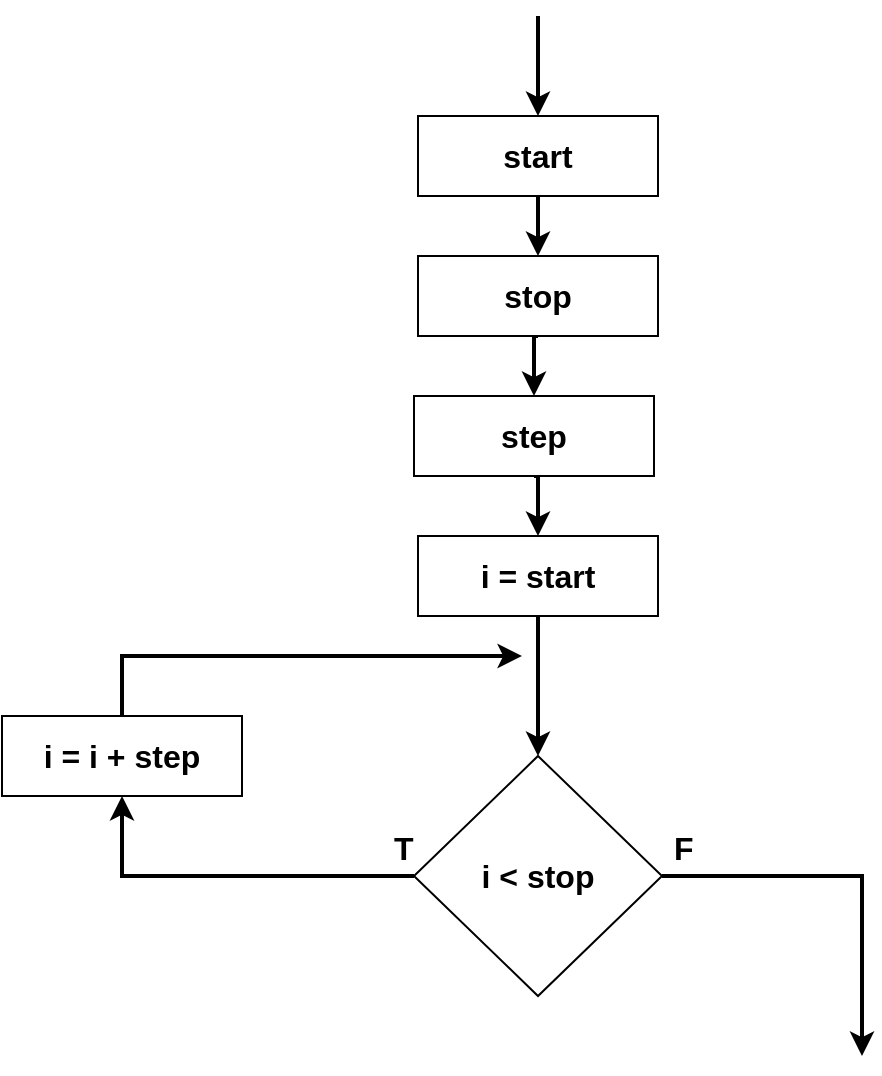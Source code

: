 <mxfile version="20.3.0" type="device"><diagram id="Fz4zxBgHS01SpKQ_1vFI" name="Page-1"><mxGraphModel dx="1102" dy="685" grid="1" gridSize="10" guides="1" tooltips="1" connect="1" arrows="1" fold="1" page="1" pageScale="1" pageWidth="827" pageHeight="1169" math="0" shadow="0"><root><mxCell id="0"/><mxCell id="1" parent="0"/><mxCell id="1V9lKDUt9qeU7RdQIzMN-11" style="edgeStyle=orthogonalEdgeStyle;rounded=0;orthogonalLoop=1;jettySize=auto;html=1;exitX=0;exitY=0.5;exitDx=0;exitDy=0;entryX=0.5;entryY=1;entryDx=0;entryDy=0;strokeWidth=2;fontSize=16;" edge="1" parent="1" source="1V9lKDUt9qeU7RdQIzMN-1" target="1V9lKDUt9qeU7RdQIzMN-7"><mxGeometry relative="1" as="geometry"/></mxCell><mxCell id="1V9lKDUt9qeU7RdQIzMN-1" value="&lt;font style=&quot;font-size: 16px;&quot;&gt;&lt;b&gt;i &amp;lt; stop&lt;/b&gt;&lt;/font&gt;" style="rhombus;whiteSpace=wrap;html=1;" vertex="1" parent="1"><mxGeometry x="316" y="400" width="124" height="120" as="geometry"/></mxCell><mxCell id="1V9lKDUt9qeU7RdQIzMN-2" value="" style="endArrow=classic;html=1;rounded=0;fontSize=16;exitX=1;exitY=0.5;exitDx=0;exitDy=0;strokeWidth=2;" edge="1" parent="1" source="1V9lKDUt9qeU7RdQIzMN-1"><mxGeometry width="50" height="50" relative="1" as="geometry"><mxPoint x="370" y="650" as="sourcePoint"/><mxPoint x="540" y="550" as="targetPoint"/><Array as="points"><mxPoint x="540" y="460"/></Array></mxGeometry></mxCell><mxCell id="1V9lKDUt9qeU7RdQIzMN-5" value="T" style="text;strokeColor=none;fillColor=none;align=left;verticalAlign=middle;spacingLeft=4;spacingRight=4;overflow=hidden;points=[[0,0.5],[1,0.5]];portConstraint=eastwest;rotatable=0;fontSize=16;fontStyle=1" vertex="1" parent="1"><mxGeometry x="300" y="430" width="30" height="30" as="geometry"/></mxCell><mxCell id="1V9lKDUt9qeU7RdQIzMN-6" value="F" style="text;strokeColor=none;fillColor=none;align=left;verticalAlign=middle;spacingLeft=4;spacingRight=4;overflow=hidden;points=[[0,0.5],[1,0.5]];portConstraint=eastwest;rotatable=0;fontSize=16;fontStyle=1" vertex="1" parent="1"><mxGeometry x="440" y="430" width="30" height="30" as="geometry"/></mxCell><mxCell id="1V9lKDUt9qeU7RdQIzMN-7" value="&lt;font style=&quot;font-size: 16px;&quot;&gt;&lt;b&gt;i = i + step&lt;/b&gt;&lt;/font&gt;" style="rounded=0;whiteSpace=wrap;html=1;" vertex="1" parent="1"><mxGeometry x="110" y="380" width="120" height="40" as="geometry"/></mxCell><mxCell id="1V9lKDUt9qeU7RdQIzMN-10" style="edgeStyle=orthogonalEdgeStyle;rounded=0;orthogonalLoop=1;jettySize=auto;html=1;exitX=0.5;exitY=1;exitDx=0;exitDy=0;entryX=0.5;entryY=0;entryDx=0;entryDy=0;strokeWidth=2;fontSize=16;" edge="1" parent="1" source="1V9lKDUt9qeU7RdQIzMN-8" target="1V9lKDUt9qeU7RdQIzMN-1"><mxGeometry relative="1" as="geometry"/></mxCell><mxCell id="1V9lKDUt9qeU7RdQIzMN-8" value="&lt;font style=&quot;font-size: 16px;&quot;&gt;&lt;b&gt;i = start&lt;/b&gt;&lt;/font&gt;" style="rounded=0;whiteSpace=wrap;html=1;" vertex="1" parent="1"><mxGeometry x="318" y="290" width="120" height="40" as="geometry"/></mxCell><mxCell id="1V9lKDUt9qeU7RdQIzMN-13" value="" style="endArrow=classic;html=1;rounded=0;strokeWidth=2;fontSize=16;exitX=0.5;exitY=0;exitDx=0;exitDy=0;" edge="1" parent="1" source="1V9lKDUt9qeU7RdQIzMN-7"><mxGeometry width="50" height="50" relative="1" as="geometry"><mxPoint x="90" y="670" as="sourcePoint"/><mxPoint x="370" y="350" as="targetPoint"/><Array as="points"><mxPoint x="170" y="350"/></Array></mxGeometry></mxCell><mxCell id="1V9lKDUt9qeU7RdQIzMN-18" style="edgeStyle=orthogonalEdgeStyle;rounded=0;orthogonalLoop=1;jettySize=auto;html=1;exitX=0.5;exitY=1;exitDx=0;exitDy=0;entryX=0.5;entryY=0;entryDx=0;entryDy=0;strokeWidth=2;fontSize=16;" edge="1" parent="1" source="1V9lKDUt9qeU7RdQIzMN-14" target="1V9lKDUt9qeU7RdQIzMN-16"><mxGeometry relative="1" as="geometry"/></mxCell><mxCell id="1V9lKDUt9qeU7RdQIzMN-14" value="&lt;font style=&quot;font-size: 16px;&quot;&gt;&lt;b&gt;stop&lt;/b&gt;&lt;/font&gt;" style="rounded=0;whiteSpace=wrap;html=1;" vertex="1" parent="1"><mxGeometry x="318" y="150" width="120" height="40" as="geometry"/></mxCell><mxCell id="1V9lKDUt9qeU7RdQIzMN-17" style="edgeStyle=orthogonalEdgeStyle;rounded=0;orthogonalLoop=1;jettySize=auto;html=1;exitX=0.5;exitY=1;exitDx=0;exitDy=0;entryX=0.5;entryY=0;entryDx=0;entryDy=0;strokeWidth=2;fontSize=16;" edge="1" parent="1" source="1V9lKDUt9qeU7RdQIzMN-15" target="1V9lKDUt9qeU7RdQIzMN-14"><mxGeometry relative="1" as="geometry"/></mxCell><mxCell id="1V9lKDUt9qeU7RdQIzMN-15" value="&lt;font style=&quot;font-size: 16px;&quot;&gt;&lt;b&gt;start&lt;/b&gt;&lt;/font&gt;" style="rounded=0;whiteSpace=wrap;html=1;" vertex="1" parent="1"><mxGeometry x="318" y="80" width="120" height="40" as="geometry"/></mxCell><mxCell id="1V9lKDUt9qeU7RdQIzMN-19" style="edgeStyle=orthogonalEdgeStyle;rounded=0;orthogonalLoop=1;jettySize=auto;html=1;exitX=0.5;exitY=1;exitDx=0;exitDy=0;entryX=0.5;entryY=0;entryDx=0;entryDy=0;strokeWidth=2;fontSize=16;" edge="1" parent="1" source="1V9lKDUt9qeU7RdQIzMN-16" target="1V9lKDUt9qeU7RdQIzMN-8"><mxGeometry relative="1" as="geometry"/></mxCell><mxCell id="1V9lKDUt9qeU7RdQIzMN-16" value="&lt;font style=&quot;font-size: 16px;&quot;&gt;&lt;b&gt;step&lt;/b&gt;&lt;/font&gt;" style="rounded=0;whiteSpace=wrap;html=1;" vertex="1" parent="1"><mxGeometry x="316" y="220" width="120" height="40" as="geometry"/></mxCell><mxCell id="1V9lKDUt9qeU7RdQIzMN-20" value="" style="endArrow=classic;html=1;rounded=0;strokeWidth=2;fontSize=16;" edge="1" parent="1" target="1V9lKDUt9qeU7RdQIzMN-15"><mxGeometry width="50" height="50" relative="1" as="geometry"><mxPoint x="378" y="30" as="sourcePoint"/><mxPoint x="440" y="320" as="targetPoint"/></mxGeometry></mxCell></root></mxGraphModel></diagram></mxfile>